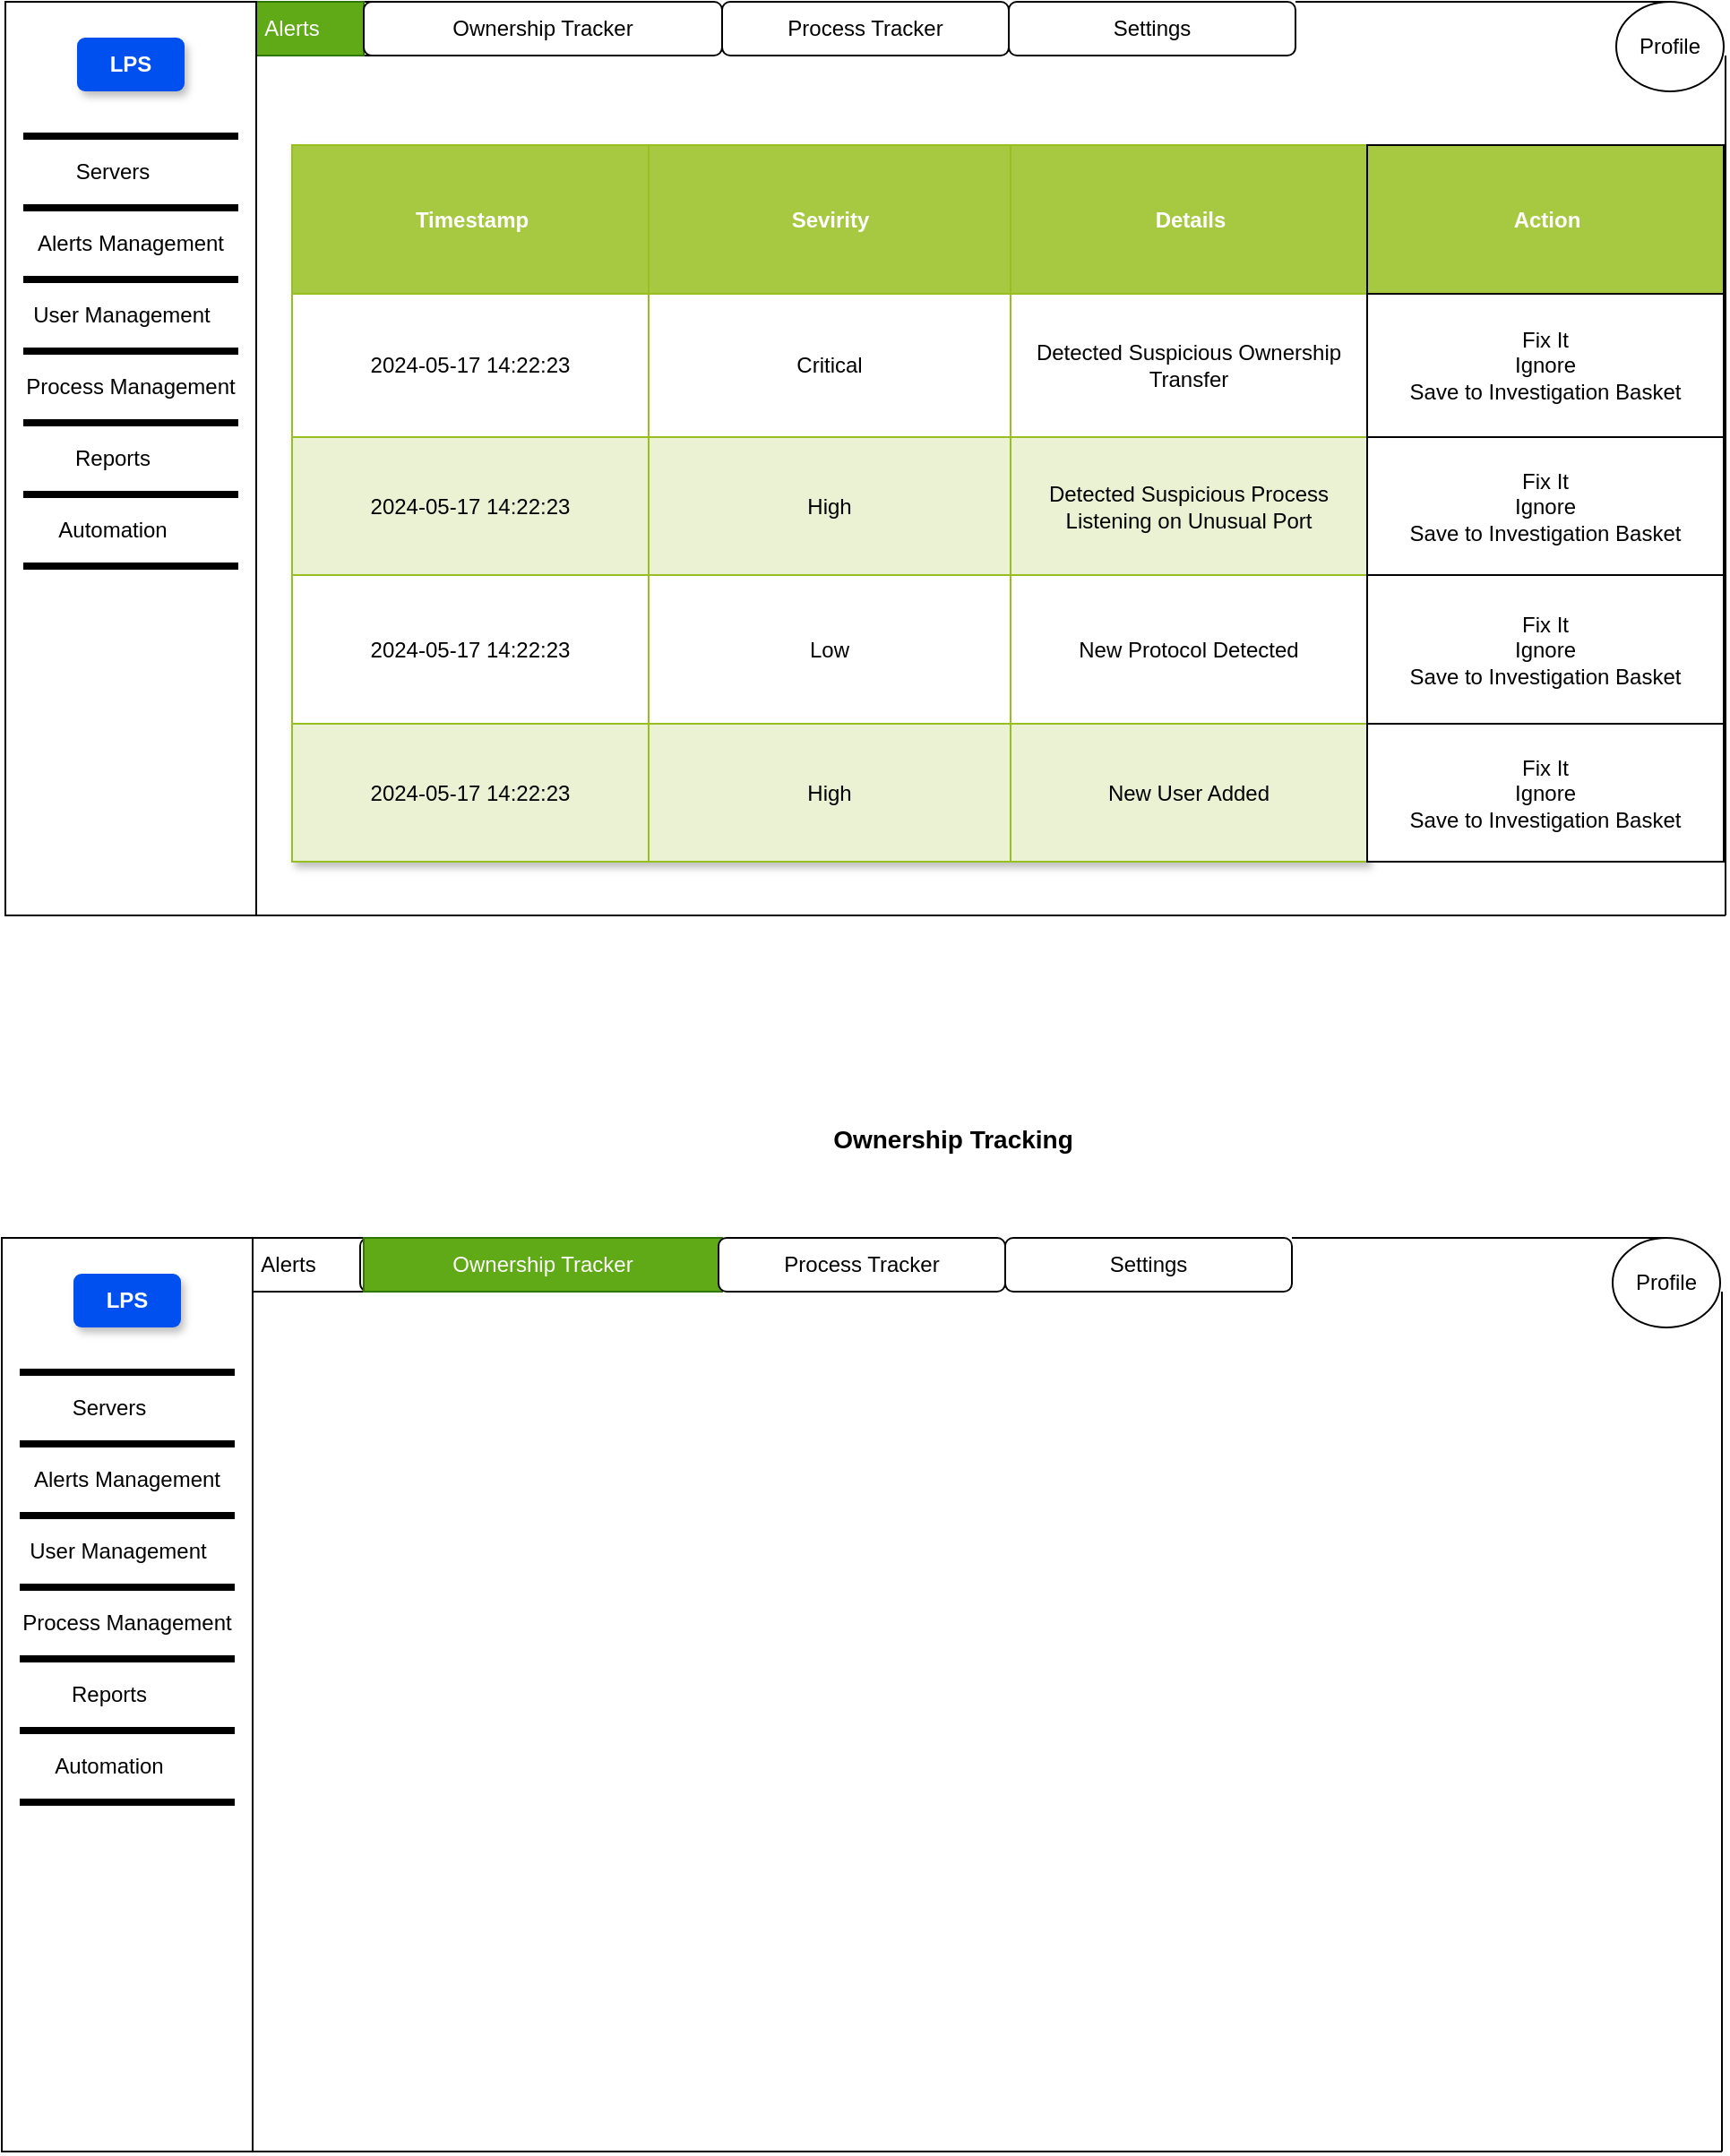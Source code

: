 <mxfile version="24.4.3" type="github">
  <diagram name="Page-1" id="qO0iALuDt9wZi3wVnJGP">
    <mxGraphModel dx="2214" dy="795" grid="1" gridSize="10" guides="1" tooltips="1" connect="1" arrows="1" fold="1" page="1" pageScale="1" pageWidth="850" pageHeight="1100" math="0" shadow="0">
      <root>
        <mxCell id="0" />
        <mxCell id="1" parent="0" />
        <mxCell id="hQ152vkZtNFgsWcfSzVs-2" value="" style="rounded=0;whiteSpace=wrap;html=1;" vertex="1" parent="1">
          <mxGeometry x="100" y="210" width="70" height="30" as="geometry" />
        </mxCell>
        <mxCell id="hQ152vkZtNFgsWcfSzVs-3" value="Alerts" style="text;html=1;align=center;verticalAlign=middle;whiteSpace=wrap;rounded=0;fillColor=#60a917;fontColor=#ffffff;strokeColor=#2D7600;" vertex="1" parent="1">
          <mxGeometry x="80" y="210" width="80" height="30" as="geometry" />
        </mxCell>
        <mxCell id="hQ152vkZtNFgsWcfSzVs-10" value="" style="rounded=1;whiteSpace=wrap;html=1;" vertex="1" parent="1">
          <mxGeometry x="160" y="210" width="200" height="30" as="geometry" />
        </mxCell>
        <mxCell id="hQ152vkZtNFgsWcfSzVs-11" value="Ownership Tracker" style="text;html=1;align=center;verticalAlign=middle;whiteSpace=wrap;rounded=0;" vertex="1" parent="1">
          <mxGeometry x="170" y="210" width="180" height="30" as="geometry" />
        </mxCell>
        <mxCell id="hQ152vkZtNFgsWcfSzVs-12" value="Process Tracker" style="rounded=1;whiteSpace=wrap;html=1;" vertex="1" parent="1">
          <mxGeometry x="360" y="210" width="160" height="30" as="geometry" />
        </mxCell>
        <mxCell id="hQ152vkZtNFgsWcfSzVs-13" value="" style="rounded=1;whiteSpace=wrap;html=1;" vertex="1" parent="1">
          <mxGeometry x="520" y="210" width="160" height="30" as="geometry" />
        </mxCell>
        <mxCell id="hQ152vkZtNFgsWcfSzVs-14" value="Settings" style="text;html=1;align=center;verticalAlign=middle;whiteSpace=wrap;rounded=0;" vertex="1" parent="1">
          <mxGeometry x="570" y="210" width="60" height="30" as="geometry" />
        </mxCell>
        <mxCell id="hQ152vkZtNFgsWcfSzVs-17" value="" style="rounded=0;whiteSpace=wrap;html=1;" vertex="1" parent="1">
          <mxGeometry x="-40" y="210" width="140" height="510" as="geometry" />
        </mxCell>
        <mxCell id="hQ152vkZtNFgsWcfSzVs-18" value="Servers" style="text;html=1;align=center;verticalAlign=middle;whiteSpace=wrap;rounded=0;" vertex="1" parent="1">
          <mxGeometry x="-10" y="290" width="60" height="30" as="geometry" />
        </mxCell>
        <mxCell id="hQ152vkZtNFgsWcfSzVs-21" value="" style="line;strokeWidth=4;html=1;perimeter=backbonePerimeter;points=[];outlineConnect=0;" vertex="1" parent="1">
          <mxGeometry x="-30" y="280" width="120" height="10" as="geometry" />
        </mxCell>
        <mxCell id="hQ152vkZtNFgsWcfSzVs-22" value="" style="line;strokeWidth=4;html=1;perimeter=backbonePerimeter;points=[];outlineConnect=0;" vertex="1" parent="1">
          <mxGeometry x="-30" y="320" width="120" height="10" as="geometry" />
        </mxCell>
        <mxCell id="hQ152vkZtNFgsWcfSzVs-23" value="" style="line;strokeWidth=4;html=1;perimeter=backbonePerimeter;points=[];outlineConnect=0;" vertex="1" parent="1">
          <mxGeometry x="-30" y="360" width="120" height="10" as="geometry" />
        </mxCell>
        <mxCell id="hQ152vkZtNFgsWcfSzVs-29" value="" style="line;strokeWidth=4;html=1;perimeter=backbonePerimeter;points=[];outlineConnect=0;" vertex="1" parent="1">
          <mxGeometry x="-30" y="400" width="120" height="10" as="geometry" />
        </mxCell>
        <mxCell id="hQ152vkZtNFgsWcfSzVs-31" value="" style="ellipse;whiteSpace=wrap;html=1;" vertex="1" parent="1">
          <mxGeometry x="859" y="210" width="60" height="50" as="geometry" />
        </mxCell>
        <mxCell id="hQ152vkZtNFgsWcfSzVs-32" value="Profile" style="text;html=1;align=center;verticalAlign=middle;whiteSpace=wrap;rounded=0;" vertex="1" parent="1">
          <mxGeometry x="859" y="220" width="60" height="30" as="geometry" />
        </mxCell>
        <mxCell id="hQ152vkZtNFgsWcfSzVs-33" value="User Management" style="text;html=1;align=center;verticalAlign=middle;whiteSpace=wrap;rounded=0;" vertex="1" parent="1">
          <mxGeometry x="-30" y="370" width="110" height="30" as="geometry" />
        </mxCell>
        <mxCell id="hQ152vkZtNFgsWcfSzVs-34" value="Alerts Management" style="text;html=1;align=center;verticalAlign=middle;whiteSpace=wrap;rounded=0;" vertex="1" parent="1">
          <mxGeometry x="-30" y="330" width="120" height="30" as="geometry" />
        </mxCell>
        <mxCell id="hQ152vkZtNFgsWcfSzVs-35" value="" style="line;strokeWidth=4;html=1;perimeter=backbonePerimeter;points=[];outlineConnect=0;" vertex="1" parent="1">
          <mxGeometry x="-30" y="440" width="120" height="10" as="geometry" />
        </mxCell>
        <mxCell id="hQ152vkZtNFgsWcfSzVs-36" value="Process Management" style="text;html=1;align=center;verticalAlign=middle;whiteSpace=wrap;rounded=0;" vertex="1" parent="1">
          <mxGeometry x="-30" y="410" width="120" height="30" as="geometry" />
        </mxCell>
        <mxCell id="hQ152vkZtNFgsWcfSzVs-37" value="" style="line;strokeWidth=4;html=1;perimeter=backbonePerimeter;points=[];outlineConnect=0;" vertex="1" parent="1">
          <mxGeometry x="-30" y="480" width="120" height="10" as="geometry" />
        </mxCell>
        <mxCell id="hQ152vkZtNFgsWcfSzVs-38" value="Reports" style="text;html=1;align=center;verticalAlign=middle;whiteSpace=wrap;rounded=0;" vertex="1" parent="1">
          <mxGeometry x="-10" y="450" width="60" height="30" as="geometry" />
        </mxCell>
        <mxCell id="hQ152vkZtNFgsWcfSzVs-39" value="" style="line;strokeWidth=4;html=1;perimeter=backbonePerimeter;points=[];outlineConnect=0;" vertex="1" parent="1">
          <mxGeometry x="-30" y="520" width="120" height="10" as="geometry" />
        </mxCell>
        <mxCell id="hQ152vkZtNFgsWcfSzVs-40" value="Automation" style="text;html=1;align=center;verticalAlign=middle;whiteSpace=wrap;rounded=0;" vertex="1" parent="1">
          <mxGeometry x="-10" y="490" width="60" height="30" as="geometry" />
        </mxCell>
        <mxCell id="hQ152vkZtNFgsWcfSzVs-41" value="" style="endArrow=none;html=1;rounded=0;exitX=1;exitY=1;exitDx=0;exitDy=0;" edge="1" parent="1" source="hQ152vkZtNFgsWcfSzVs-17">
          <mxGeometry width="50" height="50" relative="1" as="geometry">
            <mxPoint x="400" y="500" as="sourcePoint" />
            <mxPoint x="920" y="720" as="targetPoint" />
          </mxGeometry>
        </mxCell>
        <mxCell id="hQ152vkZtNFgsWcfSzVs-42" value="" style="endArrow=none;html=1;rounded=0;" edge="1" parent="1">
          <mxGeometry width="50" height="50" relative="1" as="geometry">
            <mxPoint x="920" y="720" as="sourcePoint" />
            <mxPoint x="920" y="240" as="targetPoint" />
          </mxGeometry>
        </mxCell>
        <mxCell id="hQ152vkZtNFgsWcfSzVs-43" value="&lt;b&gt;LPS&lt;/b&gt;" style="text;html=1;align=center;verticalAlign=middle;whiteSpace=wrap;rounded=1;fillColor=#0050ef;strokeColor=none;fontColor=#ffffff;strokeWidth=1;perimeterSpacing=0;glass=0;shadow=1;" vertex="1" parent="1">
          <mxGeometry y="230" width="60" height="30" as="geometry" />
        </mxCell>
        <mxCell id="hQ152vkZtNFgsWcfSzVs-57" value="Assets" style="childLayout=tableLayout;recursiveResize=0;strokeColor=#98bf21;fillColor=#A7C942;shadow=1;" vertex="1" parent="1">
          <mxGeometry x="120" y="290" width="600" height="400" as="geometry" />
        </mxCell>
        <mxCell id="hQ152vkZtNFgsWcfSzVs-58" style="shape=tableRow;horizontal=0;startSize=0;swimlaneHead=0;swimlaneBody=0;top=0;left=0;bottom=0;right=0;dropTarget=0;collapsible=0;recursiveResize=0;expand=0;fontStyle=0;strokeColor=inherit;fillColor=#ffffff;" vertex="1" parent="hQ152vkZtNFgsWcfSzVs-57">
          <mxGeometry width="600" height="83" as="geometry" />
        </mxCell>
        <mxCell id="hQ152vkZtNFgsWcfSzVs-59" value="Timestamp" style="connectable=0;recursiveResize=0;strokeColor=inherit;fillColor=#A7C942;align=center;fontStyle=1;fontColor=#FFFFFF;html=1;" vertex="1" parent="hQ152vkZtNFgsWcfSzVs-58">
          <mxGeometry width="199" height="83" as="geometry">
            <mxRectangle width="199" height="83" as="alternateBounds" />
          </mxGeometry>
        </mxCell>
        <mxCell id="hQ152vkZtNFgsWcfSzVs-60" value="Sevirity" style="connectable=0;recursiveResize=0;strokeColor=inherit;fillColor=#A7C942;align=center;fontStyle=1;fontColor=#FFFFFF;html=1;" vertex="1" parent="hQ152vkZtNFgsWcfSzVs-58">
          <mxGeometry x="199" width="202" height="83" as="geometry">
            <mxRectangle width="202" height="83" as="alternateBounds" />
          </mxGeometry>
        </mxCell>
        <mxCell id="hQ152vkZtNFgsWcfSzVs-61" value="Details" style="connectable=0;recursiveResize=0;strokeColor=inherit;fillColor=#A7C942;align=center;fontStyle=1;fontColor=#FFFFFF;html=1;" vertex="1" parent="hQ152vkZtNFgsWcfSzVs-58">
          <mxGeometry x="401" width="199" height="83" as="geometry">
            <mxRectangle width="199" height="83" as="alternateBounds" />
          </mxGeometry>
        </mxCell>
        <mxCell id="hQ152vkZtNFgsWcfSzVs-62" value="" style="shape=tableRow;horizontal=0;startSize=0;swimlaneHead=0;swimlaneBody=0;top=0;left=0;bottom=0;right=0;dropTarget=0;collapsible=0;recursiveResize=0;expand=0;fontStyle=0;strokeColor=inherit;fillColor=#ffffff;" vertex="1" parent="hQ152vkZtNFgsWcfSzVs-57">
          <mxGeometry y="83" width="600" height="80" as="geometry" />
        </mxCell>
        <mxCell id="hQ152vkZtNFgsWcfSzVs-63" value="2024-05-17 14:22:23" style="connectable=0;recursiveResize=0;strokeColor=inherit;fillColor=inherit;align=center;whiteSpace=wrap;html=1;" vertex="1" parent="hQ152vkZtNFgsWcfSzVs-62">
          <mxGeometry width="199" height="80" as="geometry">
            <mxRectangle width="199" height="80" as="alternateBounds" />
          </mxGeometry>
        </mxCell>
        <mxCell id="hQ152vkZtNFgsWcfSzVs-64" value="Critical" style="connectable=0;recursiveResize=0;strokeColor=inherit;fillColor=inherit;align=center;whiteSpace=wrap;html=1;" vertex="1" parent="hQ152vkZtNFgsWcfSzVs-62">
          <mxGeometry x="199" width="202" height="80" as="geometry">
            <mxRectangle width="202" height="80" as="alternateBounds" />
          </mxGeometry>
        </mxCell>
        <mxCell id="hQ152vkZtNFgsWcfSzVs-65" value="Detected Suspicious Ownership Transfer" style="connectable=0;recursiveResize=0;strokeColor=inherit;fillColor=inherit;align=center;whiteSpace=wrap;html=1;" vertex="1" parent="hQ152vkZtNFgsWcfSzVs-62">
          <mxGeometry x="401" width="199" height="80" as="geometry">
            <mxRectangle width="199" height="80" as="alternateBounds" />
          </mxGeometry>
        </mxCell>
        <mxCell id="hQ152vkZtNFgsWcfSzVs-66" value="" style="shape=tableRow;horizontal=0;startSize=0;swimlaneHead=0;swimlaneBody=0;top=0;left=0;bottom=0;right=0;dropTarget=0;collapsible=0;recursiveResize=0;expand=0;fontStyle=1;strokeColor=inherit;fillColor=#EAF2D3;" vertex="1" parent="hQ152vkZtNFgsWcfSzVs-57">
          <mxGeometry y="163" width="600" height="77" as="geometry" />
        </mxCell>
        <mxCell id="hQ152vkZtNFgsWcfSzVs-67" value="2024-05-17 14:22:23" style="connectable=0;recursiveResize=0;strokeColor=inherit;fillColor=inherit;whiteSpace=wrap;html=1;" vertex="1" parent="hQ152vkZtNFgsWcfSzVs-66">
          <mxGeometry width="199" height="77" as="geometry">
            <mxRectangle width="199" height="77" as="alternateBounds" />
          </mxGeometry>
        </mxCell>
        <mxCell id="hQ152vkZtNFgsWcfSzVs-68" value="High" style="connectable=0;recursiveResize=0;strokeColor=inherit;fillColor=inherit;whiteSpace=wrap;html=1;" vertex="1" parent="hQ152vkZtNFgsWcfSzVs-66">
          <mxGeometry x="199" width="202" height="77" as="geometry">
            <mxRectangle width="202" height="77" as="alternateBounds" />
          </mxGeometry>
        </mxCell>
        <mxCell id="hQ152vkZtNFgsWcfSzVs-69" value="Detected Suspicious Process Listening on Unusual Port" style="connectable=0;recursiveResize=0;strokeColor=inherit;fillColor=inherit;whiteSpace=wrap;html=1;" vertex="1" parent="hQ152vkZtNFgsWcfSzVs-66">
          <mxGeometry x="401" width="199" height="77" as="geometry">
            <mxRectangle width="199" height="77" as="alternateBounds" />
          </mxGeometry>
        </mxCell>
        <mxCell id="hQ152vkZtNFgsWcfSzVs-70" value="" style="shape=tableRow;horizontal=0;startSize=0;swimlaneHead=0;swimlaneBody=0;top=0;left=0;bottom=0;right=0;dropTarget=0;collapsible=0;recursiveResize=0;expand=0;fontStyle=0;strokeColor=inherit;fillColor=#ffffff;" vertex="1" parent="hQ152vkZtNFgsWcfSzVs-57">
          <mxGeometry y="240" width="600" height="83" as="geometry" />
        </mxCell>
        <mxCell id="hQ152vkZtNFgsWcfSzVs-71" value="2024-05-17 14:22:23" style="connectable=0;recursiveResize=0;strokeColor=inherit;fillColor=inherit;fontStyle=0;align=center;whiteSpace=wrap;html=1;" vertex="1" parent="hQ152vkZtNFgsWcfSzVs-70">
          <mxGeometry width="199" height="83" as="geometry">
            <mxRectangle width="199" height="83" as="alternateBounds" />
          </mxGeometry>
        </mxCell>
        <mxCell id="hQ152vkZtNFgsWcfSzVs-72" value="Low" style="connectable=0;recursiveResize=0;strokeColor=inherit;fillColor=inherit;fontStyle=0;align=center;whiteSpace=wrap;html=1;" vertex="1" parent="hQ152vkZtNFgsWcfSzVs-70">
          <mxGeometry x="199" width="202" height="83" as="geometry">
            <mxRectangle width="202" height="83" as="alternateBounds" />
          </mxGeometry>
        </mxCell>
        <mxCell id="hQ152vkZtNFgsWcfSzVs-73" value="New Protocol Detected" style="connectable=0;recursiveResize=0;strokeColor=inherit;fillColor=inherit;fontStyle=0;align=center;whiteSpace=wrap;html=1;" vertex="1" parent="hQ152vkZtNFgsWcfSzVs-70">
          <mxGeometry x="401" width="199" height="83" as="geometry">
            <mxRectangle width="199" height="83" as="alternateBounds" />
          </mxGeometry>
        </mxCell>
        <mxCell id="hQ152vkZtNFgsWcfSzVs-74" value="" style="shape=tableRow;horizontal=0;startSize=0;swimlaneHead=0;swimlaneBody=0;top=0;left=0;bottom=0;right=0;dropTarget=0;collapsible=0;recursiveResize=0;expand=0;fontStyle=1;strokeColor=inherit;fillColor=#EAF2D3;" vertex="1" parent="hQ152vkZtNFgsWcfSzVs-57">
          <mxGeometry y="323" width="600" height="77" as="geometry" />
        </mxCell>
        <mxCell id="hQ152vkZtNFgsWcfSzVs-75" value="2024-05-17 14:22:23" style="connectable=0;recursiveResize=0;strokeColor=inherit;fillColor=inherit;whiteSpace=wrap;html=1;" vertex="1" parent="hQ152vkZtNFgsWcfSzVs-74">
          <mxGeometry width="199" height="77" as="geometry">
            <mxRectangle width="199" height="77" as="alternateBounds" />
          </mxGeometry>
        </mxCell>
        <mxCell id="hQ152vkZtNFgsWcfSzVs-76" value="High" style="connectable=0;recursiveResize=0;strokeColor=inherit;fillColor=inherit;whiteSpace=wrap;html=1;" vertex="1" parent="hQ152vkZtNFgsWcfSzVs-74">
          <mxGeometry x="199" width="202" height="77" as="geometry">
            <mxRectangle width="202" height="77" as="alternateBounds" />
          </mxGeometry>
        </mxCell>
        <mxCell id="hQ152vkZtNFgsWcfSzVs-77" value="New User Added" style="connectable=0;recursiveResize=0;strokeColor=inherit;fillColor=inherit;whiteSpace=wrap;html=1;" vertex="1" parent="hQ152vkZtNFgsWcfSzVs-74">
          <mxGeometry x="401" width="199" height="77" as="geometry">
            <mxRectangle width="199" height="77" as="alternateBounds" />
          </mxGeometry>
        </mxCell>
        <mxCell id="hQ152vkZtNFgsWcfSzVs-82" value="Action" style="connectable=0;recursiveResize=0;strokeColor=inherit;fillColor=#A7C942;align=center;fontStyle=1;fontColor=#FFFFFF;html=1;" vertex="1" parent="1">
          <mxGeometry x="720" y="290" width="199" height="83" as="geometry">
            <mxRectangle width="199" height="83" as="alternateBounds" />
          </mxGeometry>
        </mxCell>
        <mxCell id="hQ152vkZtNFgsWcfSzVs-83" value="Fix It&lt;br&gt;Ignore&lt;br&gt;Save to Investigation Basket" style="connectable=0;recursiveResize=0;strokeColor=inherit;fillColor=inherit;align=center;whiteSpace=wrap;html=1;" vertex="1" parent="1">
          <mxGeometry x="720" y="373" width="199" height="80" as="geometry">
            <mxRectangle width="199" height="80" as="alternateBounds" />
          </mxGeometry>
        </mxCell>
        <mxCell id="hQ152vkZtNFgsWcfSzVs-84" value="Fix It&lt;br&gt;Ignore&lt;br&gt;Save to Investigation Basket" style="connectable=0;recursiveResize=0;strokeColor=inherit;fillColor=inherit;whiteSpace=wrap;html=1;" vertex="1" parent="1">
          <mxGeometry x="720" y="453" width="199" height="77" as="geometry">
            <mxRectangle width="199" height="77" as="alternateBounds" />
          </mxGeometry>
        </mxCell>
        <mxCell id="hQ152vkZtNFgsWcfSzVs-85" value="Fix It&lt;br&gt;Ignore&lt;br&gt;Save to Investigation Basket" style="connectable=0;recursiveResize=0;strokeColor=inherit;fillColor=inherit;fontStyle=0;align=center;whiteSpace=wrap;html=1;" vertex="1" parent="1">
          <mxGeometry x="720" y="530" width="199" height="83" as="geometry">
            <mxRectangle width="199" height="83" as="alternateBounds" />
          </mxGeometry>
        </mxCell>
        <mxCell id="hQ152vkZtNFgsWcfSzVs-86" value="Fix It&lt;br&gt;Ignore&lt;br&gt;Save to Investigation Basket" style="connectable=0;recursiveResize=0;strokeColor=inherit;fillColor=inherit;whiteSpace=wrap;html=1;" vertex="1" parent="1">
          <mxGeometry x="720" y="613" width="199" height="77" as="geometry">
            <mxRectangle width="199" height="77" as="alternateBounds" />
          </mxGeometry>
        </mxCell>
        <mxCell id="hQ152vkZtNFgsWcfSzVs-89" value="" style="endArrow=none;html=1;rounded=0;exitX=0.5;exitY=0;exitDx=0;exitDy=0;entryX=1;entryY=0;entryDx=0;entryDy=0;" edge="1" parent="1" source="hQ152vkZtNFgsWcfSzVs-31" target="hQ152vkZtNFgsWcfSzVs-13">
          <mxGeometry width="50" height="50" relative="1" as="geometry">
            <mxPoint x="400" y="500" as="sourcePoint" />
            <mxPoint x="450" y="450" as="targetPoint" />
            <Array as="points">
              <mxPoint x="680" y="210" />
            </Array>
          </mxGeometry>
        </mxCell>
        <mxCell id="hQ152vkZtNFgsWcfSzVs-92" value="" style="rounded=0;whiteSpace=wrap;html=1;" vertex="1" parent="1">
          <mxGeometry x="98" y="900" width="70" height="30" as="geometry" />
        </mxCell>
        <mxCell id="hQ152vkZtNFgsWcfSzVs-93" value="Alerts" style="text;html=1;align=center;verticalAlign=middle;whiteSpace=wrap;rounded=0;" vertex="1" parent="1">
          <mxGeometry x="78" y="900" width="80" height="30" as="geometry" />
        </mxCell>
        <mxCell id="hQ152vkZtNFgsWcfSzVs-94" value="" style="rounded=1;whiteSpace=wrap;html=1;" vertex="1" parent="1">
          <mxGeometry x="158" y="900" width="200" height="30" as="geometry" />
        </mxCell>
        <mxCell id="hQ152vkZtNFgsWcfSzVs-95" value="Ownership Tracker" style="text;html=1;align=center;verticalAlign=middle;whiteSpace=wrap;rounded=0;fillColor=#60a917;fontColor=#ffffff;strokeColor=#2D7600;" vertex="1" parent="1">
          <mxGeometry x="160" y="900" width="200" height="30" as="geometry" />
        </mxCell>
        <mxCell id="hQ152vkZtNFgsWcfSzVs-96" value="Process Tracker" style="rounded=1;whiteSpace=wrap;html=1;" vertex="1" parent="1">
          <mxGeometry x="358" y="900" width="160" height="30" as="geometry" />
        </mxCell>
        <mxCell id="hQ152vkZtNFgsWcfSzVs-97" value="" style="rounded=1;whiteSpace=wrap;html=1;" vertex="1" parent="1">
          <mxGeometry x="518" y="900" width="160" height="30" as="geometry" />
        </mxCell>
        <mxCell id="hQ152vkZtNFgsWcfSzVs-98" value="Settings" style="text;html=1;align=center;verticalAlign=middle;whiteSpace=wrap;rounded=0;" vertex="1" parent="1">
          <mxGeometry x="568" y="900" width="60" height="30" as="geometry" />
        </mxCell>
        <mxCell id="hQ152vkZtNFgsWcfSzVs-99" value="" style="rounded=0;whiteSpace=wrap;html=1;" vertex="1" parent="1">
          <mxGeometry x="-42" y="900" width="140" height="510" as="geometry" />
        </mxCell>
        <mxCell id="hQ152vkZtNFgsWcfSzVs-100" value="Servers" style="text;html=1;align=center;verticalAlign=middle;whiteSpace=wrap;rounded=0;" vertex="1" parent="1">
          <mxGeometry x="-12" y="980" width="60" height="30" as="geometry" />
        </mxCell>
        <mxCell id="hQ152vkZtNFgsWcfSzVs-101" value="" style="line;strokeWidth=4;html=1;perimeter=backbonePerimeter;points=[];outlineConnect=0;" vertex="1" parent="1">
          <mxGeometry x="-32" y="970" width="120" height="10" as="geometry" />
        </mxCell>
        <mxCell id="hQ152vkZtNFgsWcfSzVs-102" value="" style="line;strokeWidth=4;html=1;perimeter=backbonePerimeter;points=[];outlineConnect=0;" vertex="1" parent="1">
          <mxGeometry x="-32" y="1010" width="120" height="10" as="geometry" />
        </mxCell>
        <mxCell id="hQ152vkZtNFgsWcfSzVs-103" value="" style="line;strokeWidth=4;html=1;perimeter=backbonePerimeter;points=[];outlineConnect=0;" vertex="1" parent="1">
          <mxGeometry x="-32" y="1050" width="120" height="10" as="geometry" />
        </mxCell>
        <mxCell id="hQ152vkZtNFgsWcfSzVs-104" value="" style="line;strokeWidth=4;html=1;perimeter=backbonePerimeter;points=[];outlineConnect=0;" vertex="1" parent="1">
          <mxGeometry x="-32" y="1090" width="120" height="10" as="geometry" />
        </mxCell>
        <mxCell id="hQ152vkZtNFgsWcfSzVs-105" value="" style="ellipse;whiteSpace=wrap;html=1;" vertex="1" parent="1">
          <mxGeometry x="857" y="900" width="60" height="50" as="geometry" />
        </mxCell>
        <mxCell id="hQ152vkZtNFgsWcfSzVs-106" value="Profile" style="text;html=1;align=center;verticalAlign=middle;whiteSpace=wrap;rounded=0;" vertex="1" parent="1">
          <mxGeometry x="857" y="910" width="60" height="30" as="geometry" />
        </mxCell>
        <mxCell id="hQ152vkZtNFgsWcfSzVs-107" value="User Management" style="text;html=1;align=center;verticalAlign=middle;whiteSpace=wrap;rounded=0;" vertex="1" parent="1">
          <mxGeometry x="-32" y="1060" width="110" height="30" as="geometry" />
        </mxCell>
        <mxCell id="hQ152vkZtNFgsWcfSzVs-108" value="Alerts Management" style="text;html=1;align=center;verticalAlign=middle;whiteSpace=wrap;rounded=0;" vertex="1" parent="1">
          <mxGeometry x="-32" y="1020" width="120" height="30" as="geometry" />
        </mxCell>
        <mxCell id="hQ152vkZtNFgsWcfSzVs-109" value="" style="line;strokeWidth=4;html=1;perimeter=backbonePerimeter;points=[];outlineConnect=0;" vertex="1" parent="1">
          <mxGeometry x="-32" y="1130" width="120" height="10" as="geometry" />
        </mxCell>
        <mxCell id="hQ152vkZtNFgsWcfSzVs-110" value="Process Management" style="text;html=1;align=center;verticalAlign=middle;whiteSpace=wrap;rounded=0;" vertex="1" parent="1">
          <mxGeometry x="-32" y="1100" width="120" height="30" as="geometry" />
        </mxCell>
        <mxCell id="hQ152vkZtNFgsWcfSzVs-111" value="" style="line;strokeWidth=4;html=1;perimeter=backbonePerimeter;points=[];outlineConnect=0;" vertex="1" parent="1">
          <mxGeometry x="-32" y="1170" width="120" height="10" as="geometry" />
        </mxCell>
        <mxCell id="hQ152vkZtNFgsWcfSzVs-112" value="Reports" style="text;html=1;align=center;verticalAlign=middle;whiteSpace=wrap;rounded=0;" vertex="1" parent="1">
          <mxGeometry x="-12" y="1140" width="60" height="30" as="geometry" />
        </mxCell>
        <mxCell id="hQ152vkZtNFgsWcfSzVs-113" value="" style="line;strokeWidth=4;html=1;perimeter=backbonePerimeter;points=[];outlineConnect=0;" vertex="1" parent="1">
          <mxGeometry x="-32" y="1210" width="120" height="10" as="geometry" />
        </mxCell>
        <mxCell id="hQ152vkZtNFgsWcfSzVs-114" value="Automation" style="text;html=1;align=center;verticalAlign=middle;whiteSpace=wrap;rounded=0;" vertex="1" parent="1">
          <mxGeometry x="-12" y="1180" width="60" height="30" as="geometry" />
        </mxCell>
        <mxCell id="hQ152vkZtNFgsWcfSzVs-115" value="" style="endArrow=none;html=1;rounded=0;exitX=1;exitY=1;exitDx=0;exitDy=0;" edge="1" parent="1" source="hQ152vkZtNFgsWcfSzVs-99">
          <mxGeometry width="50" height="50" relative="1" as="geometry">
            <mxPoint x="398" y="1190" as="sourcePoint" />
            <mxPoint x="918" y="1410" as="targetPoint" />
          </mxGeometry>
        </mxCell>
        <mxCell id="hQ152vkZtNFgsWcfSzVs-116" value="" style="endArrow=none;html=1;rounded=0;" edge="1" parent="1">
          <mxGeometry width="50" height="50" relative="1" as="geometry">
            <mxPoint x="918" y="1410" as="sourcePoint" />
            <mxPoint x="918" y="930" as="targetPoint" />
          </mxGeometry>
        </mxCell>
        <mxCell id="hQ152vkZtNFgsWcfSzVs-117" value="&lt;b&gt;LPS&lt;/b&gt;" style="text;html=1;align=center;verticalAlign=middle;whiteSpace=wrap;rounded=1;fillColor=#0050ef;strokeColor=none;fontColor=#ffffff;strokeWidth=1;perimeterSpacing=0;glass=0;shadow=1;" vertex="1" parent="1">
          <mxGeometry x="-2" y="920" width="60" height="30" as="geometry" />
        </mxCell>
        <mxCell id="hQ152vkZtNFgsWcfSzVs-144" value="" style="endArrow=none;html=1;rounded=0;exitX=0.5;exitY=0;exitDx=0;exitDy=0;entryX=1;entryY=0;entryDx=0;entryDy=0;" edge="1" parent="1" source="hQ152vkZtNFgsWcfSzVs-105" target="hQ152vkZtNFgsWcfSzVs-97">
          <mxGeometry width="50" height="50" relative="1" as="geometry">
            <mxPoint x="398" y="1190" as="sourcePoint" />
            <mxPoint x="448" y="1140" as="targetPoint" />
            <Array as="points">
              <mxPoint x="678" y="900" />
            </Array>
          </mxGeometry>
        </mxCell>
        <mxCell id="hQ152vkZtNFgsWcfSzVs-145" value="&lt;b&gt;&lt;font style=&quot;font-size: 14px;&quot;&gt;Ownership Tracking&lt;/font&gt;&lt;/b&gt;" style="text;html=1;align=center;verticalAlign=middle;whiteSpace=wrap;rounded=0;" vertex="1" parent="1">
          <mxGeometry x="388" y="830" width="202" height="30" as="geometry" />
        </mxCell>
      </root>
    </mxGraphModel>
  </diagram>
</mxfile>
